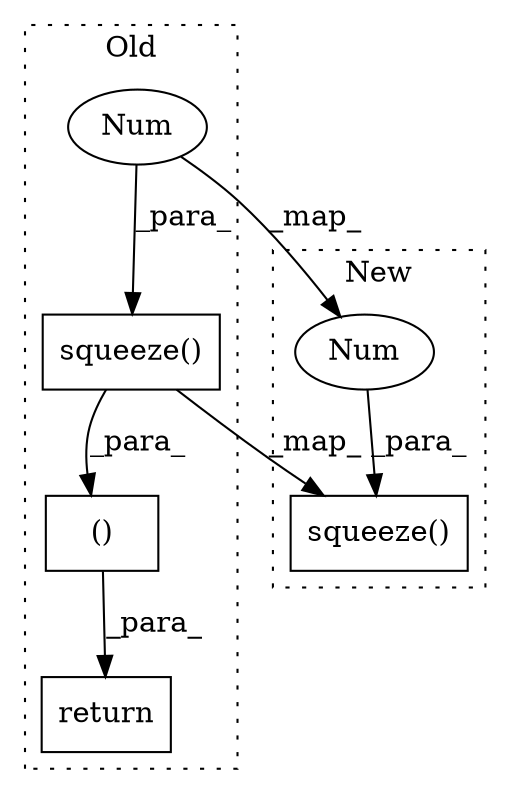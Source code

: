 digraph G {
subgraph cluster0 {
1 [label="squeeze()" a="75" s="7091,7109" l="17,1" shape="box"];
4 [label="Num" a="76" s="7108" l="1" shape="ellipse"];
5 [label="()" a="54" s="7089" l="27" shape="box"];
6 [label="return" a="93" s="7078" l="7" shape="box"];
label = "Old";
style="dotted";
}
subgraph cluster1 {
2 [label="squeeze()" a="75" s="8182,8200" l="17,1" shape="box"];
3 [label="Num" a="76" s="8199" l="1" shape="ellipse"];
label = "New";
style="dotted";
}
1 -> 5 [label="_para_"];
1 -> 2 [label="_map_"];
3 -> 2 [label="_para_"];
4 -> 3 [label="_map_"];
4 -> 1 [label="_para_"];
5 -> 6 [label="_para_"];
}